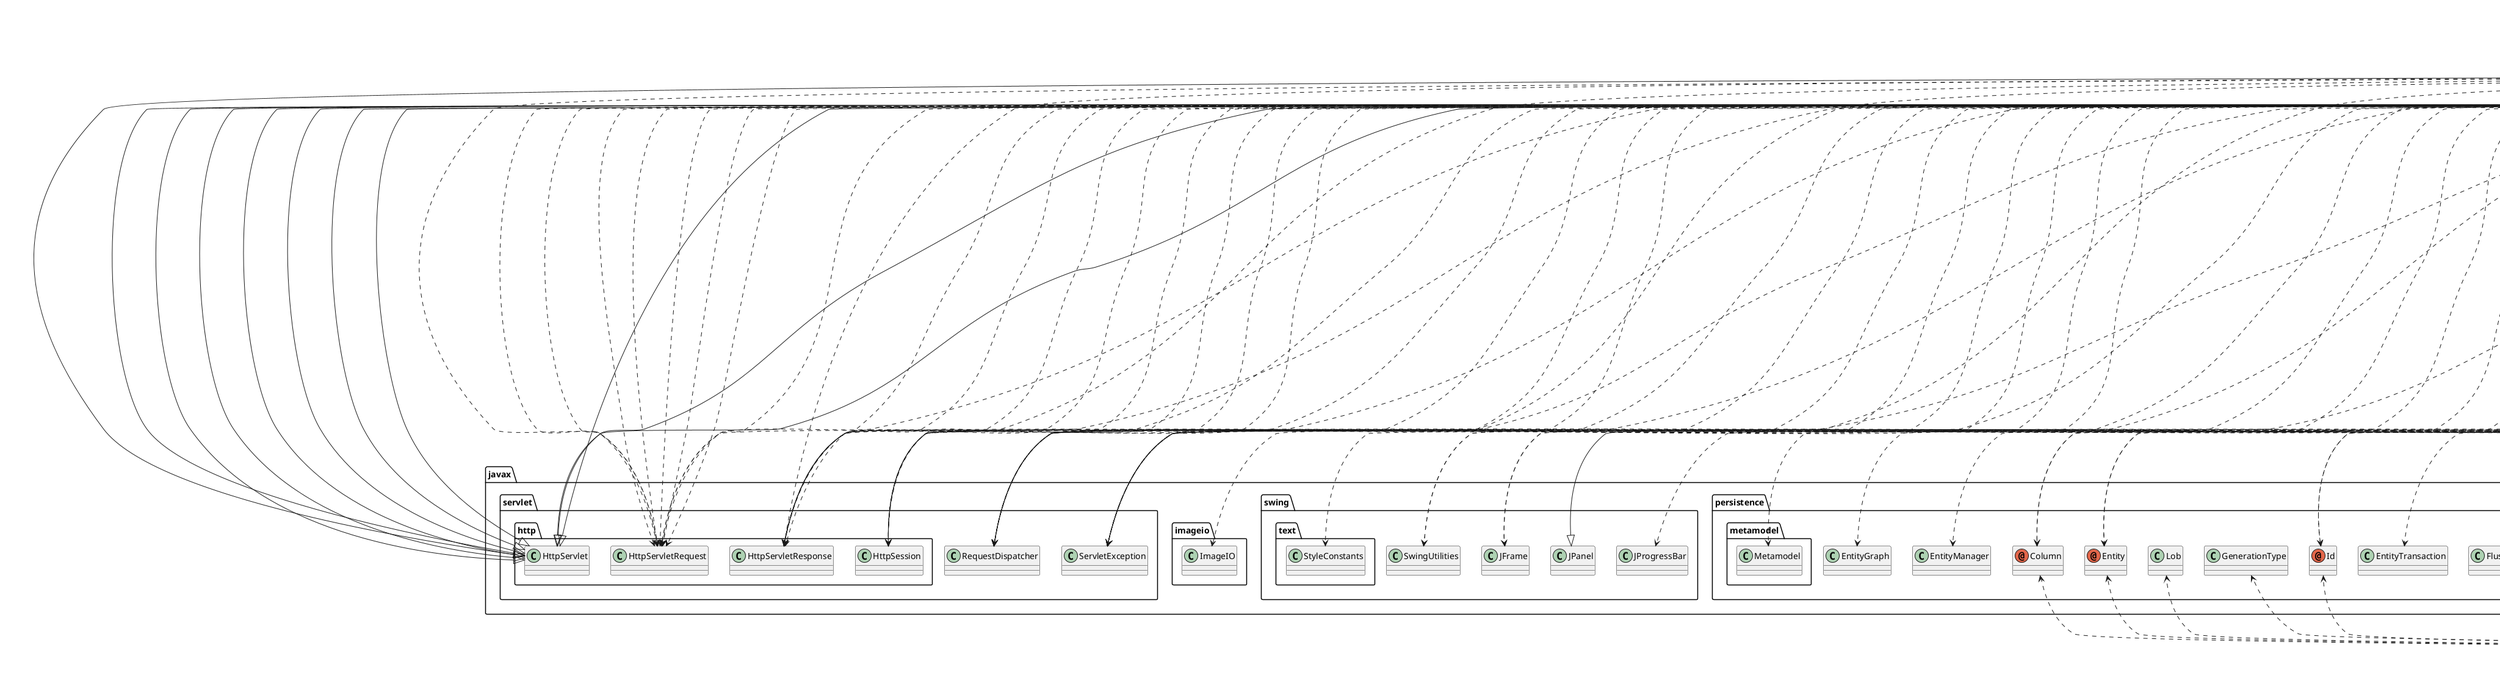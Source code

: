 @startuml
annotation java.lang.Override
annotation javax.persistence.Column
annotation javax.persistence.Entity
annotation javax.persistence.GeneratedValue
annotation javax.persistence.Id
annotation javax.persistence.JoinColumn
annotation javax.persistence.Table
annotation javax.persistence.Temporal
annotation javax.persistence.Transient
class antlr.Utils
class business.DAO
class business.HIbernateUtil1
class business.HibernateUtil
class business.HibernateUtil2
class business.Member
class business.MemberDB
class business.Pictures
class business.PicturesDB
class business.ProgressBar
class business.ProgressDetails
class business.RouteWithSteps
class business.RouteWithStepsDB
class business.Test
class java.awt.SystemColor
class java.awt.image.BufferedImage
class java.awt.image.RenderedImage
class java.awt.print.Book
class java.io.ByteArrayOutputStream
class java.io.File
class java.io.FileInputStream
class java.io.FileOutputStream
class java.io.IOException
class java.io.InputStream
class java.io.OutputStream
class java.io.PrintWriter
class java.math.BigDecimal
class java.math.BigInteger
class java.math.RoundingMode
class java.sql.Blob
class java.sql.Connection
class java.sql.Date
class java.sql.DriverManager
class java.sql.PreparedStatement
class java.sql.ResultSet
class java.sql.SQLException
class java.text.DecimalFormat
class java.text.SimpleDateFormat
class java.time.Instant
class java.time.LocalDate
class java.util.ArrayList
class java.util.Arrays
class java.util.Base64
class java.util.Date
class java.util.HashMap
class java.util.List
class java.util.Map
class java.util.Random
class javax.imageio.ImageIO
class javax.persistence.CascadeType
class javax.persistence.EntityGraph
class javax.persistence.EntityManager
class javax.persistence.EntityManagerFactory
class javax.persistence.EntityTransaction
class javax.persistence.FetchType
class javax.persistence.FlushModeType
class javax.persistence.GenerationType
class javax.persistence.Lob
class javax.persistence.LockModeType
class javax.persistence.OneToMany
class javax.persistence.StoredProcedureQuery
class javax.persistence.TemporalType
class javax.persistence.TypedQuery
class javax.persistence.criteria.CriteriaBuilder
class javax.persistence.criteria.CriteriaDelete
class javax.persistence.criteria.CriteriaQuery
class javax.persistence.criteria.CriteriaUpdate
class javax.persistence.metamodel.Metamodel
class javax.servlet.RequestDispatcher
class javax.servlet.ServletException
class javax.servlet.http.HttpServlet
class javax.servlet.http.HttpServletRequest
class javax.servlet.http.HttpServletResponse
class javax.servlet.http.HttpSession
class javax.swing.JFrame
class javax.swing.JPanel
class javax.swing.JProgressBar
class javax.swing.SwingUtilities
class javax.swing.text.StyleConstants
class org.hibernate.HibernateException
class org.hibernate.Query
class org.hibernate.SQLQuery
class org.hibernate.Session
class org.hibernate.SessionFactory
class org.hibernate.Transaction
class org.hibernate.boot.registry.StandardServiceRegistry
class org.hibernate.boot.registry.StandardServiceRegistryBuilder
class org.hibernate.cfg.AnnotationConfiguration
class org.hibernate.cfg.Configuration
class org.hibernate.metamodel.Metadata
class org.hibernate.metamodel.MetadataSources
class org.hibernate.service.ServiceRegistry
class servlets.BackToHealthLogonPageServlet
class servlets.CreateAccountServlet
class servlets.GoBackToSplashScreenServlet
class servlets.GoToCreateAccountServlet
class servlets.InvalidateServlet
class servlets.LogonServlet
class servlets.MemberUpdateServlet
class servlets.SetLocValsToFalseServlet
class servlets.SplashScreenServlet
class servlets.ToTheSplashScreenServlet
class servlets.UnlockedServlet
class sun.util.locale.LocaleUtils
interface java.io.Serializable
business.DAO ..> business.HibernateUtil2
business.DAO ..> business.Pictures
business.DAO ..> org.hibernate.HibernateException
business.DAO ..> org.hibernate.Session
business.DAO ..> org.hibernate.Transaction
business.HIbernateUtil1 ..> java.util.HashMap
business.HIbernateUtil1 ..> java.util.Map
business.HIbernateUtil1 ..> org.hibernate.SessionFactory
business.HIbernateUtil1 ..> org.hibernate.boot.registry.StandardServiceRegistry
business.HIbernateUtil1 ..> org.hibernate.boot.registry.StandardServiceRegistryBuilder
business.HIbernateUtil1 ..> org.hibernate.metamodel.Metadata
business.HIbernateUtil1 ..> org.hibernate.metamodel.MetadataSources
business.HibernateUtil ..> org.hibernate.SessionFactory
business.HibernateUtil ..> org.hibernate.boot.registry.StandardServiceRegistry
business.HibernateUtil ..> org.hibernate.boot.registry.StandardServiceRegistryBuilder
business.HibernateUtil ..> org.hibernate.cfg.Configuration
business.HibernateUtil ..> org.hibernate.service.ServiceRegistry
business.HibernateUtil2 ..> business.Pictures
business.HibernateUtil2 ..> org.hibernate.SessionFactory
business.HibernateUtil2 ..> org.hibernate.cfg.AnnotationConfiguration
business.Member ..> javax.persistence.Column
business.Member ..> javax.persistence.Entity
business.Member ..> javax.persistence.Id
business.Member ..> javax.persistence.JoinColumn
business.Member ..> javax.persistence.Table
business.Member ..> javax.persistence.Temporal
business.Member ..> javax.persistence.Transient
business.Member ..> java.text.SimpleDateFormat
business.Member ..> java.time.Instant
business.Member ..> java.util.Date
business.Member ..> java.util.List
business.Member ..> javax.persistence.CascadeType
business.Member ..> javax.persistence.FetchType
business.Member ..> javax.persistence.OneToMany
business.Member ..> javax.persistence.TemporalType
business.MemberDB ..> java.math.BigInteger
business.MemberDB ..> java.time.LocalDate
business.MemberDB ..> java.util.ArrayList
business.MemberDB ..> java.util.Date
business.MemberDB ..> java.util.List
business.MemberDB ..> java.util.Map
business.MemberDB ..> java.util.Random
business.MemberDB ..> javax.persistence.EntityGraph
business.MemberDB ..> javax.persistence.EntityManager
business.MemberDB ..> javax.persistence.EntityManagerFactory
business.MemberDB ..> javax.persistence.EntityTransaction
business.MemberDB ..> javax.persistence.FlushModeType
business.MemberDB ..> javax.persistence.LockModeType
business.MemberDB ..> javax.persistence.StoredProcedureQuery
business.MemberDB ..> javax.persistence.TypedQuery
business.MemberDB ..> javax.persistence.criteria.CriteriaBuilder
business.MemberDB ..> javax.persistence.criteria.CriteriaDelete
business.MemberDB ..> javax.persistence.criteria.CriteriaQuery
business.MemberDB ..> javax.persistence.criteria.CriteriaUpdate
business.MemberDB ..> javax.persistence.metamodel.Metamodel
business.MemberDB ..> org.hibernate.HibernateException
business.MemberDB ..> org.hibernate.Query
business.MemberDB ..> org.hibernate.Session
business.MemberDB ..> org.hibernate.SessionFactory
business.MemberDB ..> org.hibernate.Transaction
business.MemberDB ..> org.hibernate.cfg.Configuration
business.Pictures ..> javax.persistence.Column
business.Pictures ..> javax.persistence.Entity
business.Pictures ..> javax.persistence.GeneratedValue
business.Pictures ..> javax.persistence.Id
business.Pictures ..> javax.persistence.Table
business.Pictures ..> javax.persistence.Transient
business.Pictures ..> java.math.BigInteger
business.Pictures ..> java.sql.Blob
business.Pictures ..> java.util.Base64
business.Pictures ..> javax.persistence.GenerationType
business.Pictures ..> javax.persistence.Lob
business.Pictures --|> java.io.Serializable
business.PicturesDB ..> java.awt.print.Book
business.PicturesDB ..> java.io.ByteArrayOutputStream
business.PicturesDB ..> java.io.IOException
business.PicturesDB ..> java.io.InputStream
business.PicturesDB ..> java.sql.Blob
business.PicturesDB ..> java.sql.Connection
business.PicturesDB ..> java.sql.DriverManager
business.PicturesDB ..> java.sql.PreparedStatement
business.PicturesDB ..> java.sql.ResultSet
business.PicturesDB ..> java.sql.SQLException
business.PicturesDB ..> java.util.Base64
business.PicturesDB ..> java.util.Date
business.PicturesDB ..> javax.swing.text.StyleConstants
business.PicturesDB ..> org.hibernate.Query
business.PicturesDB ..> org.hibernate.Session
business.PicturesDB ..> org.hibernate.SessionFactory
business.PicturesDB ..> org.hibernate.Transaction
business.ProgressBar ..> javax.swing.JFrame
business.ProgressBar --|> javax.swing.JPanel
business.ProgressBar ..> javax.swing.JProgressBar
business.ProgressBar ..> javax.swing.SwingUtilities
business.ProgressDetails ..> java.util.HashMap
business.RouteWithSteps ..> javax.persistence.Column
business.RouteWithSteps ..> javax.persistence.Entity
business.RouteWithSteps ..> javax.persistence.Id
business.RouteWithSteps ..> javax.persistence.JoinColumn
business.RouteWithSteps ..> javax.persistence.Table
business.RouteWithSteps ..> javax.persistence.Temporal
business.RouteWithSteps ..> javax.persistence.Transient
business.RouteWithSteps ..> java.text.SimpleDateFormat
business.RouteWithSteps ..> java.time.Instant
business.RouteWithSteps ..> java.util.Date
business.RouteWithSteps ..> java.util.List
business.RouteWithSteps ..> javax.persistence.CascadeType
business.RouteWithSteps ..> javax.persistence.FetchType
business.RouteWithSteps ..> javax.persistence.OneToMany
business.RouteWithSteps ..> javax.persistence.TemporalType
business.RouteWithSteps --|> java.io.Serializable
business.RouteWithStepsDB ..> antlr.Utils
business.RouteWithStepsDB ..> business.Member
business.RouteWithStepsDB ..> java.util.Date
business.RouteWithStepsDB ..> org.hibernate.HibernateException
business.RouteWithStepsDB ..> org.hibernate.Query
business.RouteWithStepsDB ..> org.hibernate.SQLQuery
business.RouteWithStepsDB ..> org.hibernate.Session
business.RouteWithStepsDB ..> org.hibernate.SessionFactory
business.RouteWithStepsDB ..> org.hibernate.Transaction
business.RouteWithStepsDB ..> org.hibernate.cfg.Configuration
business.Test ..> business.DAO
business.Test ..> business.Pictures
business.Test ..> java.io.File
business.Test ..> java.io.FileInputStream
business.Test ..> java.io.FileOutputStream
servlets.BackToHealthLogonPageServlet ..> java.lang.Override
servlets.BackToHealthLogonPageServlet ..> java.io.IOException
servlets.BackToHealthLogonPageServlet ..> java.io.PrintWriter
servlets.BackToHealthLogonPageServlet ..> javax.servlet.RequestDispatcher
servlets.BackToHealthLogonPageServlet ..> javax.servlet.ServletException
servlets.BackToHealthLogonPageServlet --|> javax.servlet.http.HttpServlet
servlets.BackToHealthLogonPageServlet ..> javax.servlet.http.HttpServletRequest
servlets.BackToHealthLogonPageServlet ..> javax.servlet.http.HttpServletResponse
servlets.CreateAccountServlet ..> java.lang.Override
servlets.CreateAccountServlet ..> business.Member
servlets.CreateAccountServlet ..> business.MemberDB
servlets.CreateAccountServlet ..> java.io.IOException
servlets.CreateAccountServlet ..> java.io.PrintWriter
servlets.CreateAccountServlet ..> java.text.SimpleDateFormat
servlets.CreateAccountServlet ..> java.time.Instant
servlets.CreateAccountServlet ..> java.time.LocalDate
servlets.CreateAccountServlet ..> java.util.Date
servlets.CreateAccountServlet ..> javax.servlet.RequestDispatcher
servlets.CreateAccountServlet ..> javax.servlet.ServletException
servlets.CreateAccountServlet --|> javax.servlet.http.HttpServlet
servlets.CreateAccountServlet ..> javax.servlet.http.HttpServletRequest
servlets.CreateAccountServlet ..> javax.servlet.http.HttpServletResponse
servlets.GoBackToSplashScreenServlet ..> java.lang.Override
servlets.GoBackToSplashScreenServlet ..> business.Member
servlets.GoBackToSplashScreenServlet ..> business.MemberDB
servlets.GoBackToSplashScreenServlet ..> business.RouteWithSteps
servlets.GoBackToSplashScreenServlet ..> business.RouteWithStepsDB
servlets.GoBackToSplashScreenServlet ..> java.io.IOException
servlets.GoBackToSplashScreenServlet ..> java.io.PrintWriter
servlets.GoBackToSplashScreenServlet ..> java.math.BigDecimal
servlets.GoBackToSplashScreenServlet ..> java.math.RoundingMode
servlets.GoBackToSplashScreenServlet ..> javax.servlet.RequestDispatcher
servlets.GoBackToSplashScreenServlet ..> javax.servlet.ServletException
servlets.GoBackToSplashScreenServlet --|> javax.servlet.http.HttpServlet
servlets.GoBackToSplashScreenServlet ..> javax.servlet.http.HttpServletRequest
servlets.GoBackToSplashScreenServlet ..> javax.servlet.http.HttpServletResponse
servlets.GoBackToSplashScreenServlet ..> javax.servlet.http.HttpSession
servlets.GoToCreateAccountServlet ..> java.lang.Override
servlets.GoToCreateAccountServlet ..> business.Member
servlets.GoToCreateAccountServlet ..> business.RouteWithSteps
servlets.GoToCreateAccountServlet ..> business.RouteWithStepsDB
servlets.GoToCreateAccountServlet ..> java.io.IOException
servlets.GoToCreateAccountServlet ..> java.io.PrintWriter
servlets.GoToCreateAccountServlet ..> javax.servlet.RequestDispatcher
servlets.GoToCreateAccountServlet ..> javax.servlet.ServletException
servlets.GoToCreateAccountServlet --|> javax.servlet.http.HttpServlet
servlets.GoToCreateAccountServlet ..> javax.servlet.http.HttpServletRequest
servlets.GoToCreateAccountServlet ..> javax.servlet.http.HttpServletResponse
servlets.InvalidateServlet ..> java.lang.Override
servlets.InvalidateServlet ..> java.io.IOException
servlets.InvalidateServlet ..> java.io.PrintWriter
servlets.InvalidateServlet ..> javax.servlet.RequestDispatcher
servlets.InvalidateServlet ..> javax.servlet.ServletException
servlets.InvalidateServlet --|> javax.servlet.http.HttpServlet
servlets.InvalidateServlet ..> javax.servlet.http.HttpServletRequest
servlets.InvalidateServlet ..> javax.servlet.http.HttpServletResponse
servlets.InvalidateServlet ..> javax.servlet.http.HttpSession
servlets.LogonServlet ..> java.lang.Override
servlets.LogonServlet ..> business.Member
servlets.LogonServlet ..> business.MemberDB
servlets.LogonServlet ..> business.RouteWithSteps
servlets.LogonServlet ..> business.RouteWithStepsDB
servlets.LogonServlet ..> java.io.IOException
servlets.LogonServlet ..> java.io.PrintWriter
servlets.LogonServlet ..> javax.servlet.RequestDispatcher
servlets.LogonServlet ..> javax.servlet.ServletException
servlets.LogonServlet --|> javax.servlet.http.HttpServlet
servlets.LogonServlet ..> javax.servlet.http.HttpServletRequest
servlets.LogonServlet ..> javax.servlet.http.HttpServletResponse
servlets.LogonServlet ..> javax.servlet.http.HttpSession
servlets.LogonServlet ..> org.hibernate.Session
servlets.MemberUpdateServlet ..> java.lang.Override
servlets.MemberUpdateServlet ..> business.Member
servlets.MemberUpdateServlet ..> business.MemberDB
servlets.MemberUpdateServlet ..> java.io.IOException
servlets.MemberUpdateServlet ..> java.io.PrintWriter
servlets.MemberUpdateServlet ..> javax.servlet.RequestDispatcher
servlets.MemberUpdateServlet ..> javax.servlet.ServletException
servlets.MemberUpdateServlet --|> javax.servlet.http.HttpServlet
servlets.MemberUpdateServlet ..> javax.servlet.http.HttpServletRequest
servlets.MemberUpdateServlet ..> javax.servlet.http.HttpServletResponse
servlets.MemberUpdateServlet ..> javax.servlet.http.HttpSession
servlets.SetLocValsToFalseServlet ..> java.lang.Override
servlets.SetLocValsToFalseServlet ..> business.Member
servlets.SetLocValsToFalseServlet ..> business.MemberDB
servlets.SetLocValsToFalseServlet ..> java.io.IOException
servlets.SetLocValsToFalseServlet ..> java.io.PrintWriter
servlets.SetLocValsToFalseServlet ..> javax.servlet.RequestDispatcher
servlets.SetLocValsToFalseServlet ..> javax.servlet.ServletException
servlets.SetLocValsToFalseServlet --|> javax.servlet.http.HttpServlet
servlets.SetLocValsToFalseServlet ..> javax.servlet.http.HttpServletRequest
servlets.SetLocValsToFalseServlet ..> javax.servlet.http.HttpServletResponse
servlets.SetLocValsToFalseServlet ..> javax.servlet.http.HttpSession
servlets.SplashScreenServlet ..> java.lang.Override
servlets.SplashScreenServlet ..> business.Member
servlets.SplashScreenServlet ..> business.MemberDB
servlets.SplashScreenServlet ..> business.ProgressBar
servlets.SplashScreenServlet ..> business.RouteWithSteps
servlets.SplashScreenServlet ..> business.RouteWithStepsDB
servlets.SplashScreenServlet ..> java.awt.SystemColor
servlets.SplashScreenServlet ..> java.io.IOException
servlets.SplashScreenServlet ..> java.io.PrintWriter
servlets.SplashScreenServlet ..> java.math.BigDecimal
servlets.SplashScreenServlet ..> java.math.BigInteger
servlets.SplashScreenServlet ..> java.math.RoundingMode
servlets.SplashScreenServlet ..> java.sql.Date
servlets.SplashScreenServlet ..> java.text.DecimalFormat
servlets.SplashScreenServlet ..> javax.servlet.RequestDispatcher
servlets.SplashScreenServlet ..> javax.servlet.ServletException
servlets.SplashScreenServlet --|> javax.servlet.http.HttpServlet
servlets.SplashScreenServlet ..> javax.servlet.http.HttpServletRequest
servlets.SplashScreenServlet ..> javax.servlet.http.HttpServletResponse
servlets.SplashScreenServlet ..> javax.servlet.http.HttpSession
servlets.SplashScreenServlet ..> javax.swing.JFrame
servlets.SplashScreenServlet ..> javax.swing.SwingUtilities
servlets.SplashScreenServlet ..> sun.util.locale.LocaleUtils
servlets.ToTheSplashScreenServlet ..> java.lang.Override
servlets.ToTheSplashScreenServlet ..> business.Member
servlets.ToTheSplashScreenServlet ..> business.MemberDB
servlets.ToTheSplashScreenServlet ..> business.RouteWithSteps
servlets.ToTheSplashScreenServlet ..> business.RouteWithStepsDB
servlets.ToTheSplashScreenServlet ..> java.io.IOException
servlets.ToTheSplashScreenServlet ..> java.io.PrintWriter
servlets.ToTheSplashScreenServlet ..> java.math.BigDecimal
servlets.ToTheSplashScreenServlet ..> java.math.RoundingMode
servlets.ToTheSplashScreenServlet ..> javax.servlet.RequestDispatcher
servlets.ToTheSplashScreenServlet ..> javax.servlet.ServletException
servlets.ToTheSplashScreenServlet --|> javax.servlet.http.HttpServlet
servlets.ToTheSplashScreenServlet ..> javax.servlet.http.HttpServletRequest
servlets.ToTheSplashScreenServlet ..> javax.servlet.http.HttpServletResponse
servlets.ToTheSplashScreenServlet ..> javax.servlet.http.HttpSession
servlets.UnlockedServlet ..> java.lang.Override
servlets.UnlockedServlet ..> business.Member
servlets.UnlockedServlet ..> business.Pictures
servlets.UnlockedServlet ..> business.PicturesDB
servlets.UnlockedServlet ..> java.awt.image.BufferedImage
servlets.UnlockedServlet ..> java.awt.image.RenderedImage
servlets.UnlockedServlet ..> java.io.ByteArrayOutputStream
servlets.UnlockedServlet ..> java.io.File
servlets.UnlockedServlet ..> java.io.FileOutputStream
servlets.UnlockedServlet ..> java.io.IOException
servlets.UnlockedServlet ..> java.io.OutputStream
servlets.UnlockedServlet ..> java.io.PrintWriter
servlets.UnlockedServlet ..> java.util.Arrays
servlets.UnlockedServlet ..> java.util.Base64
servlets.UnlockedServlet ..> javax.imageio.ImageIO
servlets.UnlockedServlet ..> javax.servlet.RequestDispatcher
servlets.UnlockedServlet ..> javax.servlet.ServletException
servlets.UnlockedServlet --|> javax.servlet.http.HttpServlet
servlets.UnlockedServlet ..> javax.servlet.http.HttpServletRequest
servlets.UnlockedServlet ..> javax.servlet.http.HttpServletResponse
servlets.UnlockedServlet ..> javax.servlet.http.HttpSession
@enduml